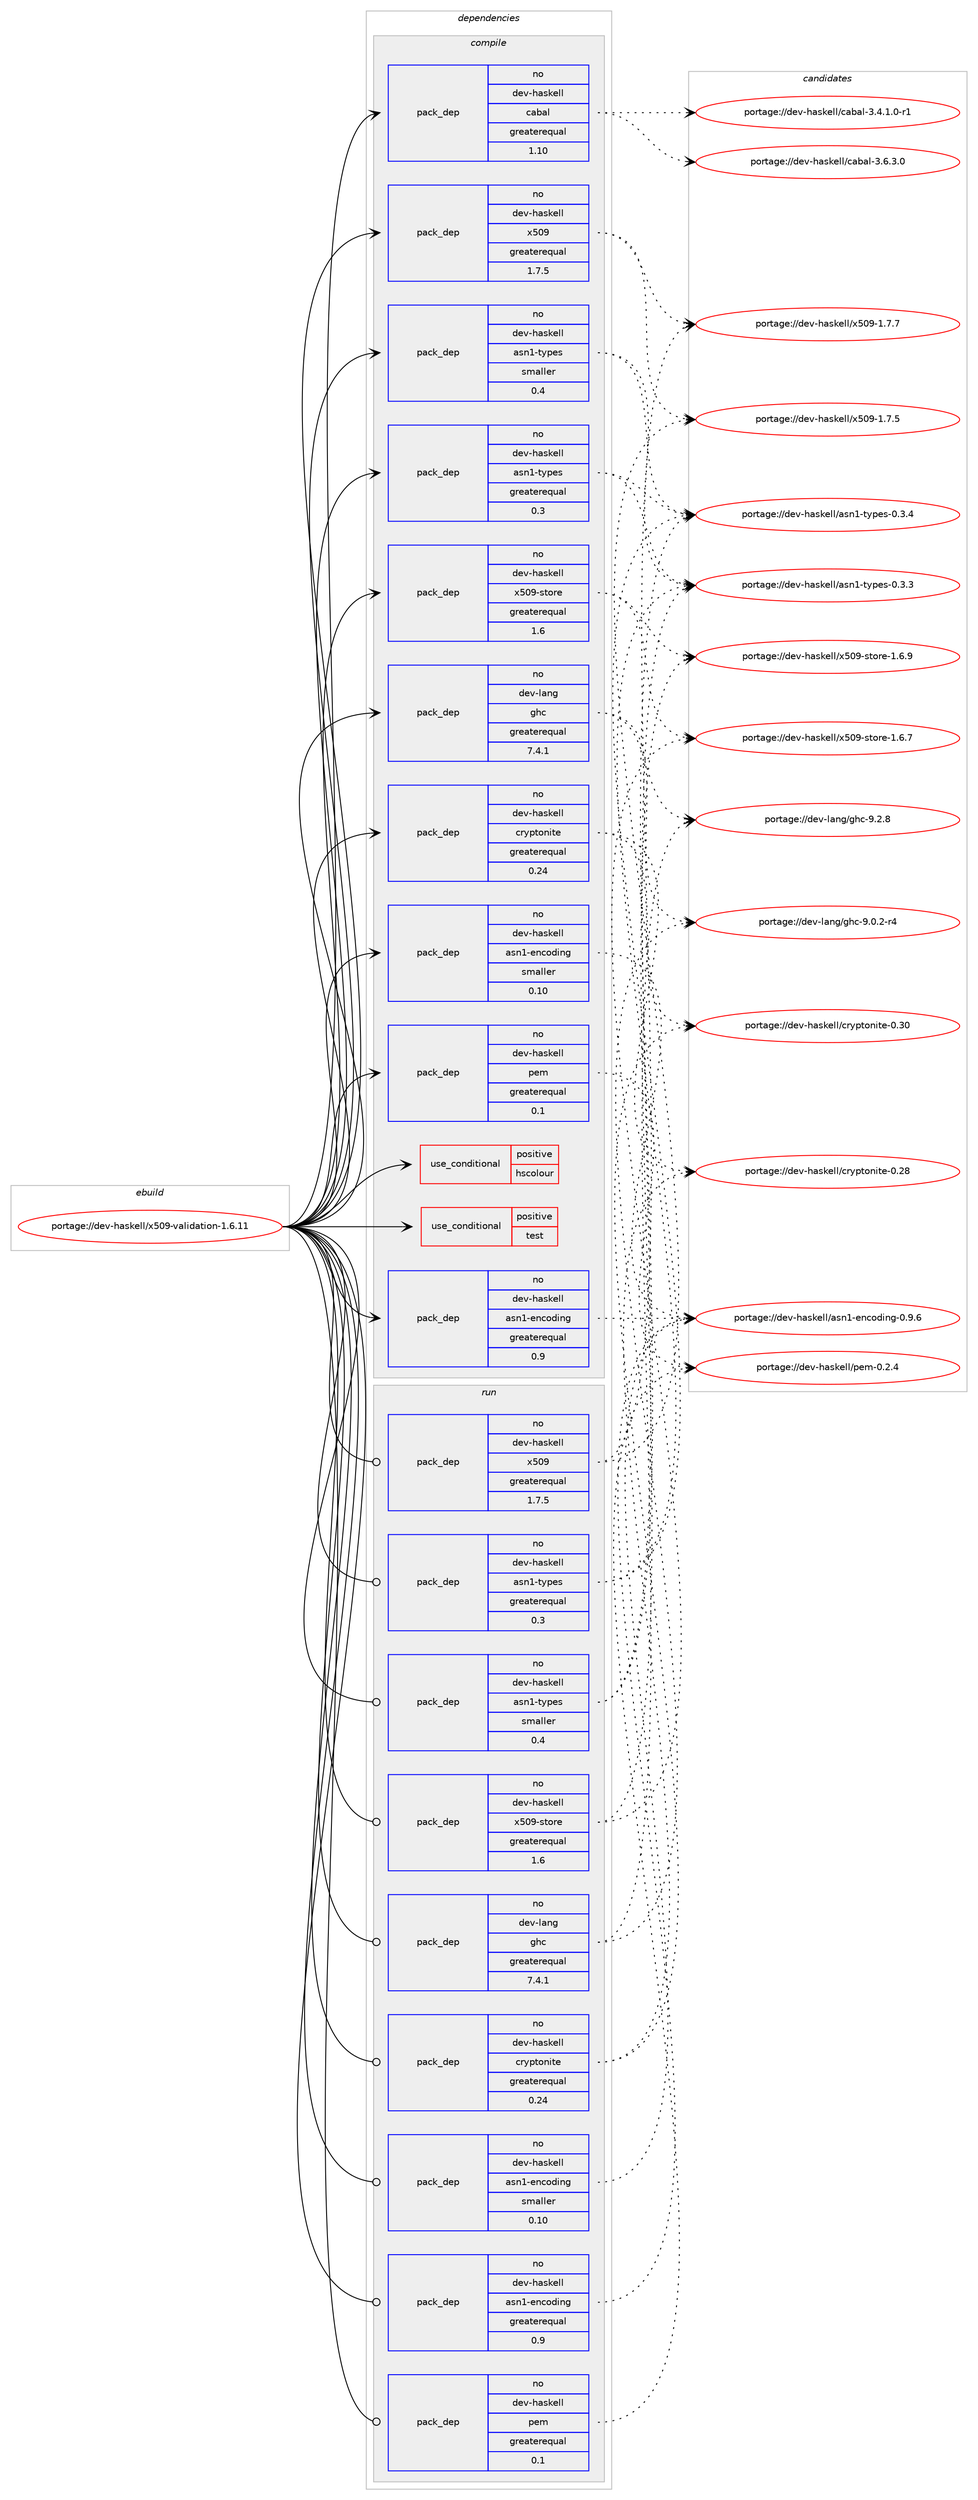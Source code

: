 digraph prolog {

# *************
# Graph options
# *************

newrank=true;
concentrate=true;
compound=true;
graph [rankdir=LR,fontname=Helvetica,fontsize=10,ranksep=1.5];#, ranksep=2.5, nodesep=0.2];
edge  [arrowhead=vee];
node  [fontname=Helvetica,fontsize=10];

# **********
# The ebuild
# **********

subgraph cluster_leftcol {
color=gray;
rank=same;
label=<<i>ebuild</i>>;
id [label="portage://dev-haskell/x509-validation-1.6.11", color=red, width=4, href="../dev-haskell/x509-validation-1.6.11.svg"];
}

# ****************
# The dependencies
# ****************

subgraph cluster_midcol {
color=gray;
label=<<i>dependencies</i>>;
subgraph cluster_compile {
fillcolor="#eeeeee";
style=filled;
label=<<i>compile</i>>;
subgraph cond20733 {
dependency46026 [label=<<TABLE BORDER="0" CELLBORDER="1" CELLSPACING="0" CELLPADDING="4"><TR><TD ROWSPAN="3" CELLPADDING="10">use_conditional</TD></TR><TR><TD>positive</TD></TR><TR><TD>hscolour</TD></TR></TABLE>>, shape=none, color=red];
# *** BEGIN UNKNOWN DEPENDENCY TYPE (TODO) ***
# dependency46026 -> package_dependency(portage://dev-haskell/x509-validation-1.6.11,install,no,dev-haskell,hscolour,none,[,,],[],[])
# *** END UNKNOWN DEPENDENCY TYPE (TODO) ***

}
id:e -> dependency46026:w [weight=20,style="solid",arrowhead="vee"];
subgraph cond20734 {
dependency46027 [label=<<TABLE BORDER="0" CELLBORDER="1" CELLSPACING="0" CELLPADDING="4"><TR><TD ROWSPAN="3" CELLPADDING="10">use_conditional</TD></TR><TR><TD>positive</TD></TR><TR><TD>test</TD></TR></TABLE>>, shape=none, color=red];
# *** BEGIN UNKNOWN DEPENDENCY TYPE (TODO) ***
# dependency46027 -> package_dependency(portage://dev-haskell/x509-validation-1.6.11,install,no,dev-haskell,tasty,none,[,,],[],[])
# *** END UNKNOWN DEPENDENCY TYPE (TODO) ***

# *** BEGIN UNKNOWN DEPENDENCY TYPE (TODO) ***
# dependency46027 -> package_dependency(portage://dev-haskell/x509-validation-1.6.11,install,no,dev-haskell,tasty-hunit,none,[,,],[],[])
# *** END UNKNOWN DEPENDENCY TYPE (TODO) ***

}
id:e -> dependency46027:w [weight=20,style="solid",arrowhead="vee"];
subgraph pack24269 {
dependency46028 [label=<<TABLE BORDER="0" CELLBORDER="1" CELLSPACING="0" CELLPADDING="4" WIDTH="220"><TR><TD ROWSPAN="6" CELLPADDING="30">pack_dep</TD></TR><TR><TD WIDTH="110">no</TD></TR><TR><TD>dev-haskell</TD></TR><TR><TD>asn1-encoding</TD></TR><TR><TD>greaterequal</TD></TR><TR><TD>0.9</TD></TR></TABLE>>, shape=none, color=blue];
}
id:e -> dependency46028:w [weight=20,style="solid",arrowhead="vee"];
subgraph pack24270 {
dependency46029 [label=<<TABLE BORDER="0" CELLBORDER="1" CELLSPACING="0" CELLPADDING="4" WIDTH="220"><TR><TD ROWSPAN="6" CELLPADDING="30">pack_dep</TD></TR><TR><TD WIDTH="110">no</TD></TR><TR><TD>dev-haskell</TD></TR><TR><TD>asn1-encoding</TD></TR><TR><TD>smaller</TD></TR><TR><TD>0.10</TD></TR></TABLE>>, shape=none, color=blue];
}
id:e -> dependency46029:w [weight=20,style="solid",arrowhead="vee"];
subgraph pack24271 {
dependency46030 [label=<<TABLE BORDER="0" CELLBORDER="1" CELLSPACING="0" CELLPADDING="4" WIDTH="220"><TR><TD ROWSPAN="6" CELLPADDING="30">pack_dep</TD></TR><TR><TD WIDTH="110">no</TD></TR><TR><TD>dev-haskell</TD></TR><TR><TD>asn1-types</TD></TR><TR><TD>greaterequal</TD></TR><TR><TD>0.3</TD></TR></TABLE>>, shape=none, color=blue];
}
id:e -> dependency46030:w [weight=20,style="solid",arrowhead="vee"];
subgraph pack24272 {
dependency46031 [label=<<TABLE BORDER="0" CELLBORDER="1" CELLSPACING="0" CELLPADDING="4" WIDTH="220"><TR><TD ROWSPAN="6" CELLPADDING="30">pack_dep</TD></TR><TR><TD WIDTH="110">no</TD></TR><TR><TD>dev-haskell</TD></TR><TR><TD>asn1-types</TD></TR><TR><TD>smaller</TD></TR><TR><TD>0.4</TD></TR></TABLE>>, shape=none, color=blue];
}
id:e -> dependency46031:w [weight=20,style="solid",arrowhead="vee"];
subgraph pack24273 {
dependency46032 [label=<<TABLE BORDER="0" CELLBORDER="1" CELLSPACING="0" CELLPADDING="4" WIDTH="220"><TR><TD ROWSPAN="6" CELLPADDING="30">pack_dep</TD></TR><TR><TD WIDTH="110">no</TD></TR><TR><TD>dev-haskell</TD></TR><TR><TD>cabal</TD></TR><TR><TD>greaterequal</TD></TR><TR><TD>1.10</TD></TR></TABLE>>, shape=none, color=blue];
}
id:e -> dependency46032:w [weight=20,style="solid",arrowhead="vee"];
subgraph pack24274 {
dependency46033 [label=<<TABLE BORDER="0" CELLBORDER="1" CELLSPACING="0" CELLPADDING="4" WIDTH="220"><TR><TD ROWSPAN="6" CELLPADDING="30">pack_dep</TD></TR><TR><TD WIDTH="110">no</TD></TR><TR><TD>dev-haskell</TD></TR><TR><TD>cryptonite</TD></TR><TR><TD>greaterequal</TD></TR><TR><TD>0.24</TD></TR></TABLE>>, shape=none, color=blue];
}
id:e -> dependency46033:w [weight=20,style="solid",arrowhead="vee"];
# *** BEGIN UNKNOWN DEPENDENCY TYPE (TODO) ***
# id -> package_dependency(portage://dev-haskell/x509-validation-1.6.11,install,no,dev-haskell,data-default-class,none,[,,],any_same_slot,[use(optenable(profile),none)])
# *** END UNKNOWN DEPENDENCY TYPE (TODO) ***

# *** BEGIN UNKNOWN DEPENDENCY TYPE (TODO) ***
# id -> package_dependency(portage://dev-haskell/x509-validation-1.6.11,install,no,dev-haskell,hourglass,none,[,,],any_same_slot,[use(optenable(profile),none)])
# *** END UNKNOWN DEPENDENCY TYPE (TODO) ***

# *** BEGIN UNKNOWN DEPENDENCY TYPE (TODO) ***
# id -> package_dependency(portage://dev-haskell/x509-validation-1.6.11,install,no,dev-haskell,memory,none,[,,],any_same_slot,[use(optenable(profile),none)])
# *** END UNKNOWN DEPENDENCY TYPE (TODO) ***

# *** BEGIN UNKNOWN DEPENDENCY TYPE (TODO) ***
# id -> package_dependency(portage://dev-haskell/x509-validation-1.6.11,install,no,dev-haskell,mtl,none,[,,],any_same_slot,[use(optenable(profile),none)])
# *** END UNKNOWN DEPENDENCY TYPE (TODO) ***

subgraph pack24275 {
dependency46034 [label=<<TABLE BORDER="0" CELLBORDER="1" CELLSPACING="0" CELLPADDING="4" WIDTH="220"><TR><TD ROWSPAN="6" CELLPADDING="30">pack_dep</TD></TR><TR><TD WIDTH="110">no</TD></TR><TR><TD>dev-haskell</TD></TR><TR><TD>pem</TD></TR><TR><TD>greaterequal</TD></TR><TR><TD>0.1</TD></TR></TABLE>>, shape=none, color=blue];
}
id:e -> dependency46034:w [weight=20,style="solid",arrowhead="vee"];
subgraph pack24276 {
dependency46035 [label=<<TABLE BORDER="0" CELLBORDER="1" CELLSPACING="0" CELLPADDING="4" WIDTH="220"><TR><TD ROWSPAN="6" CELLPADDING="30">pack_dep</TD></TR><TR><TD WIDTH="110">no</TD></TR><TR><TD>dev-haskell</TD></TR><TR><TD>x509</TD></TR><TR><TD>greaterequal</TD></TR><TR><TD>1.7.5</TD></TR></TABLE>>, shape=none, color=blue];
}
id:e -> dependency46035:w [weight=20,style="solid",arrowhead="vee"];
subgraph pack24277 {
dependency46036 [label=<<TABLE BORDER="0" CELLBORDER="1" CELLSPACING="0" CELLPADDING="4" WIDTH="220"><TR><TD ROWSPAN="6" CELLPADDING="30">pack_dep</TD></TR><TR><TD WIDTH="110">no</TD></TR><TR><TD>dev-haskell</TD></TR><TR><TD>x509-store</TD></TR><TR><TD>greaterequal</TD></TR><TR><TD>1.6</TD></TR></TABLE>>, shape=none, color=blue];
}
id:e -> dependency46036:w [weight=20,style="solid",arrowhead="vee"];
subgraph pack24278 {
dependency46037 [label=<<TABLE BORDER="0" CELLBORDER="1" CELLSPACING="0" CELLPADDING="4" WIDTH="220"><TR><TD ROWSPAN="6" CELLPADDING="30">pack_dep</TD></TR><TR><TD WIDTH="110">no</TD></TR><TR><TD>dev-lang</TD></TR><TR><TD>ghc</TD></TR><TR><TD>greaterequal</TD></TR><TR><TD>7.4.1</TD></TR></TABLE>>, shape=none, color=blue];
}
id:e -> dependency46037:w [weight=20,style="solid",arrowhead="vee"];
}
subgraph cluster_compileandrun {
fillcolor="#eeeeee";
style=filled;
label=<<i>compile and run</i>>;
}
subgraph cluster_run {
fillcolor="#eeeeee";
style=filled;
label=<<i>run</i>>;
subgraph pack24279 {
dependency46038 [label=<<TABLE BORDER="0" CELLBORDER="1" CELLSPACING="0" CELLPADDING="4" WIDTH="220"><TR><TD ROWSPAN="6" CELLPADDING="30">pack_dep</TD></TR><TR><TD WIDTH="110">no</TD></TR><TR><TD>dev-haskell</TD></TR><TR><TD>asn1-encoding</TD></TR><TR><TD>greaterequal</TD></TR><TR><TD>0.9</TD></TR></TABLE>>, shape=none, color=blue];
}
id:e -> dependency46038:w [weight=20,style="solid",arrowhead="odot"];
subgraph pack24280 {
dependency46039 [label=<<TABLE BORDER="0" CELLBORDER="1" CELLSPACING="0" CELLPADDING="4" WIDTH="220"><TR><TD ROWSPAN="6" CELLPADDING="30">pack_dep</TD></TR><TR><TD WIDTH="110">no</TD></TR><TR><TD>dev-haskell</TD></TR><TR><TD>asn1-encoding</TD></TR><TR><TD>smaller</TD></TR><TR><TD>0.10</TD></TR></TABLE>>, shape=none, color=blue];
}
id:e -> dependency46039:w [weight=20,style="solid",arrowhead="odot"];
subgraph pack24281 {
dependency46040 [label=<<TABLE BORDER="0" CELLBORDER="1" CELLSPACING="0" CELLPADDING="4" WIDTH="220"><TR><TD ROWSPAN="6" CELLPADDING="30">pack_dep</TD></TR><TR><TD WIDTH="110">no</TD></TR><TR><TD>dev-haskell</TD></TR><TR><TD>asn1-types</TD></TR><TR><TD>greaterequal</TD></TR><TR><TD>0.3</TD></TR></TABLE>>, shape=none, color=blue];
}
id:e -> dependency46040:w [weight=20,style="solid",arrowhead="odot"];
subgraph pack24282 {
dependency46041 [label=<<TABLE BORDER="0" CELLBORDER="1" CELLSPACING="0" CELLPADDING="4" WIDTH="220"><TR><TD ROWSPAN="6" CELLPADDING="30">pack_dep</TD></TR><TR><TD WIDTH="110">no</TD></TR><TR><TD>dev-haskell</TD></TR><TR><TD>asn1-types</TD></TR><TR><TD>smaller</TD></TR><TR><TD>0.4</TD></TR></TABLE>>, shape=none, color=blue];
}
id:e -> dependency46041:w [weight=20,style="solid",arrowhead="odot"];
subgraph pack24283 {
dependency46042 [label=<<TABLE BORDER="0" CELLBORDER="1" CELLSPACING="0" CELLPADDING="4" WIDTH="220"><TR><TD ROWSPAN="6" CELLPADDING="30">pack_dep</TD></TR><TR><TD WIDTH="110">no</TD></TR><TR><TD>dev-haskell</TD></TR><TR><TD>cryptonite</TD></TR><TR><TD>greaterequal</TD></TR><TR><TD>0.24</TD></TR></TABLE>>, shape=none, color=blue];
}
id:e -> dependency46042:w [weight=20,style="solid",arrowhead="odot"];
# *** BEGIN UNKNOWN DEPENDENCY TYPE (TODO) ***
# id -> package_dependency(portage://dev-haskell/x509-validation-1.6.11,run,no,dev-haskell,data-default-class,none,[,,],any_same_slot,[use(optenable(profile),none)])
# *** END UNKNOWN DEPENDENCY TYPE (TODO) ***

# *** BEGIN UNKNOWN DEPENDENCY TYPE (TODO) ***
# id -> package_dependency(portage://dev-haskell/x509-validation-1.6.11,run,no,dev-haskell,hourglass,none,[,,],any_same_slot,[use(optenable(profile),none)])
# *** END UNKNOWN DEPENDENCY TYPE (TODO) ***

# *** BEGIN UNKNOWN DEPENDENCY TYPE (TODO) ***
# id -> package_dependency(portage://dev-haskell/x509-validation-1.6.11,run,no,dev-haskell,memory,none,[,,],any_same_slot,[use(optenable(profile),none)])
# *** END UNKNOWN DEPENDENCY TYPE (TODO) ***

# *** BEGIN UNKNOWN DEPENDENCY TYPE (TODO) ***
# id -> package_dependency(portage://dev-haskell/x509-validation-1.6.11,run,no,dev-haskell,mtl,none,[,,],any_same_slot,[use(optenable(profile),none)])
# *** END UNKNOWN DEPENDENCY TYPE (TODO) ***

subgraph pack24284 {
dependency46043 [label=<<TABLE BORDER="0" CELLBORDER="1" CELLSPACING="0" CELLPADDING="4" WIDTH="220"><TR><TD ROWSPAN="6" CELLPADDING="30">pack_dep</TD></TR><TR><TD WIDTH="110">no</TD></TR><TR><TD>dev-haskell</TD></TR><TR><TD>pem</TD></TR><TR><TD>greaterequal</TD></TR><TR><TD>0.1</TD></TR></TABLE>>, shape=none, color=blue];
}
id:e -> dependency46043:w [weight=20,style="solid",arrowhead="odot"];
subgraph pack24285 {
dependency46044 [label=<<TABLE BORDER="0" CELLBORDER="1" CELLSPACING="0" CELLPADDING="4" WIDTH="220"><TR><TD ROWSPAN="6" CELLPADDING="30">pack_dep</TD></TR><TR><TD WIDTH="110">no</TD></TR><TR><TD>dev-haskell</TD></TR><TR><TD>x509</TD></TR><TR><TD>greaterequal</TD></TR><TR><TD>1.7.5</TD></TR></TABLE>>, shape=none, color=blue];
}
id:e -> dependency46044:w [weight=20,style="solid",arrowhead="odot"];
subgraph pack24286 {
dependency46045 [label=<<TABLE BORDER="0" CELLBORDER="1" CELLSPACING="0" CELLPADDING="4" WIDTH="220"><TR><TD ROWSPAN="6" CELLPADDING="30">pack_dep</TD></TR><TR><TD WIDTH="110">no</TD></TR><TR><TD>dev-haskell</TD></TR><TR><TD>x509-store</TD></TR><TR><TD>greaterequal</TD></TR><TR><TD>1.6</TD></TR></TABLE>>, shape=none, color=blue];
}
id:e -> dependency46045:w [weight=20,style="solid",arrowhead="odot"];
subgraph pack24287 {
dependency46046 [label=<<TABLE BORDER="0" CELLBORDER="1" CELLSPACING="0" CELLPADDING="4" WIDTH="220"><TR><TD ROWSPAN="6" CELLPADDING="30">pack_dep</TD></TR><TR><TD WIDTH="110">no</TD></TR><TR><TD>dev-lang</TD></TR><TR><TD>ghc</TD></TR><TR><TD>greaterequal</TD></TR><TR><TD>7.4.1</TD></TR></TABLE>>, shape=none, color=blue];
}
id:e -> dependency46046:w [weight=20,style="solid",arrowhead="odot"];
# *** BEGIN UNKNOWN DEPENDENCY TYPE (TODO) ***
# id -> package_dependency(portage://dev-haskell/x509-validation-1.6.11,run,no,dev-lang,ghc,none,[,,],any_same_slot,[use(optenable(profile),none)])
# *** END UNKNOWN DEPENDENCY TYPE (TODO) ***

}
}

# **************
# The candidates
# **************

subgraph cluster_choices {
rank=same;
color=gray;
label=<<i>candidates</i>>;

subgraph choice24269 {
color=black;
nodesep=1;
choice10010111845104971151071011081084797115110494510111099111100105110103454846574654 [label="portage://dev-haskell/asn1-encoding-0.9.6", color=red, width=4,href="../dev-haskell/asn1-encoding-0.9.6.svg"];
dependency46028:e -> choice10010111845104971151071011081084797115110494510111099111100105110103454846574654:w [style=dotted,weight="100"];
}
subgraph choice24270 {
color=black;
nodesep=1;
choice10010111845104971151071011081084797115110494510111099111100105110103454846574654 [label="portage://dev-haskell/asn1-encoding-0.9.6", color=red, width=4,href="../dev-haskell/asn1-encoding-0.9.6.svg"];
dependency46029:e -> choice10010111845104971151071011081084797115110494510111099111100105110103454846574654:w [style=dotted,weight="100"];
}
subgraph choice24271 {
color=black;
nodesep=1;
choice100101118451049711510710110810847971151104945116121112101115454846514651 [label="portage://dev-haskell/asn1-types-0.3.3", color=red, width=4,href="../dev-haskell/asn1-types-0.3.3.svg"];
choice100101118451049711510710110810847971151104945116121112101115454846514652 [label="portage://dev-haskell/asn1-types-0.3.4", color=red, width=4,href="../dev-haskell/asn1-types-0.3.4.svg"];
dependency46030:e -> choice100101118451049711510710110810847971151104945116121112101115454846514651:w [style=dotted,weight="100"];
dependency46030:e -> choice100101118451049711510710110810847971151104945116121112101115454846514652:w [style=dotted,weight="100"];
}
subgraph choice24272 {
color=black;
nodesep=1;
choice100101118451049711510710110810847971151104945116121112101115454846514651 [label="portage://dev-haskell/asn1-types-0.3.3", color=red, width=4,href="../dev-haskell/asn1-types-0.3.3.svg"];
choice100101118451049711510710110810847971151104945116121112101115454846514652 [label="portage://dev-haskell/asn1-types-0.3.4", color=red, width=4,href="../dev-haskell/asn1-types-0.3.4.svg"];
dependency46031:e -> choice100101118451049711510710110810847971151104945116121112101115454846514651:w [style=dotted,weight="100"];
dependency46031:e -> choice100101118451049711510710110810847971151104945116121112101115454846514652:w [style=dotted,weight="100"];
}
subgraph choice24273 {
color=black;
nodesep=1;
choice1001011184510497115107101108108479997989710845514652464946484511449 [label="portage://dev-haskell/cabal-3.4.1.0-r1", color=red, width=4,href="../dev-haskell/cabal-3.4.1.0-r1.svg"];
choice100101118451049711510710110810847999798971084551465446514648 [label="portage://dev-haskell/cabal-3.6.3.0", color=red, width=4,href="../dev-haskell/cabal-3.6.3.0.svg"];
dependency46032:e -> choice1001011184510497115107101108108479997989710845514652464946484511449:w [style=dotted,weight="100"];
dependency46032:e -> choice100101118451049711510710110810847999798971084551465446514648:w [style=dotted,weight="100"];
}
subgraph choice24274 {
color=black;
nodesep=1;
choice100101118451049711510710110810847991141211121161111101051161014548465056 [label="portage://dev-haskell/cryptonite-0.28", color=red, width=4,href="../dev-haskell/cryptonite-0.28.svg"];
choice100101118451049711510710110810847991141211121161111101051161014548465148 [label="portage://dev-haskell/cryptonite-0.30", color=red, width=4,href="../dev-haskell/cryptonite-0.30.svg"];
dependency46033:e -> choice100101118451049711510710110810847991141211121161111101051161014548465056:w [style=dotted,weight="100"];
dependency46033:e -> choice100101118451049711510710110810847991141211121161111101051161014548465148:w [style=dotted,weight="100"];
}
subgraph choice24275 {
color=black;
nodesep=1;
choice100101118451049711510710110810847112101109454846504652 [label="portage://dev-haskell/pem-0.2.4", color=red, width=4,href="../dev-haskell/pem-0.2.4.svg"];
dependency46034:e -> choice100101118451049711510710110810847112101109454846504652:w [style=dotted,weight="100"];
}
subgraph choice24276 {
color=black;
nodesep=1;
choice100101118451049711510710110810847120534857454946554653 [label="portage://dev-haskell/x509-1.7.5", color=red, width=4,href="../dev-haskell/x509-1.7.5.svg"];
choice100101118451049711510710110810847120534857454946554655 [label="portage://dev-haskell/x509-1.7.7", color=red, width=4,href="../dev-haskell/x509-1.7.7.svg"];
dependency46035:e -> choice100101118451049711510710110810847120534857454946554653:w [style=dotted,weight="100"];
dependency46035:e -> choice100101118451049711510710110810847120534857454946554655:w [style=dotted,weight="100"];
}
subgraph choice24277 {
color=black;
nodesep=1;
choice10010111845104971151071011081084712053485745115116111114101454946544655 [label="portage://dev-haskell/x509-store-1.6.7", color=red, width=4,href="../dev-haskell/x509-store-1.6.7.svg"];
choice10010111845104971151071011081084712053485745115116111114101454946544657 [label="portage://dev-haskell/x509-store-1.6.9", color=red, width=4,href="../dev-haskell/x509-store-1.6.9.svg"];
dependency46036:e -> choice10010111845104971151071011081084712053485745115116111114101454946544655:w [style=dotted,weight="100"];
dependency46036:e -> choice10010111845104971151071011081084712053485745115116111114101454946544657:w [style=dotted,weight="100"];
}
subgraph choice24278 {
color=black;
nodesep=1;
choice100101118451089711010347103104994557464846504511452 [label="portage://dev-lang/ghc-9.0.2-r4", color=red, width=4,href="../dev-lang/ghc-9.0.2-r4.svg"];
choice10010111845108971101034710310499455746504656 [label="portage://dev-lang/ghc-9.2.8", color=red, width=4,href="../dev-lang/ghc-9.2.8.svg"];
dependency46037:e -> choice100101118451089711010347103104994557464846504511452:w [style=dotted,weight="100"];
dependency46037:e -> choice10010111845108971101034710310499455746504656:w [style=dotted,weight="100"];
}
subgraph choice24279 {
color=black;
nodesep=1;
choice10010111845104971151071011081084797115110494510111099111100105110103454846574654 [label="portage://dev-haskell/asn1-encoding-0.9.6", color=red, width=4,href="../dev-haskell/asn1-encoding-0.9.6.svg"];
dependency46038:e -> choice10010111845104971151071011081084797115110494510111099111100105110103454846574654:w [style=dotted,weight="100"];
}
subgraph choice24280 {
color=black;
nodesep=1;
choice10010111845104971151071011081084797115110494510111099111100105110103454846574654 [label="portage://dev-haskell/asn1-encoding-0.9.6", color=red, width=4,href="../dev-haskell/asn1-encoding-0.9.6.svg"];
dependency46039:e -> choice10010111845104971151071011081084797115110494510111099111100105110103454846574654:w [style=dotted,weight="100"];
}
subgraph choice24281 {
color=black;
nodesep=1;
choice100101118451049711510710110810847971151104945116121112101115454846514651 [label="portage://dev-haskell/asn1-types-0.3.3", color=red, width=4,href="../dev-haskell/asn1-types-0.3.3.svg"];
choice100101118451049711510710110810847971151104945116121112101115454846514652 [label="portage://dev-haskell/asn1-types-0.3.4", color=red, width=4,href="../dev-haskell/asn1-types-0.3.4.svg"];
dependency46040:e -> choice100101118451049711510710110810847971151104945116121112101115454846514651:w [style=dotted,weight="100"];
dependency46040:e -> choice100101118451049711510710110810847971151104945116121112101115454846514652:w [style=dotted,weight="100"];
}
subgraph choice24282 {
color=black;
nodesep=1;
choice100101118451049711510710110810847971151104945116121112101115454846514651 [label="portage://dev-haskell/asn1-types-0.3.3", color=red, width=4,href="../dev-haskell/asn1-types-0.3.3.svg"];
choice100101118451049711510710110810847971151104945116121112101115454846514652 [label="portage://dev-haskell/asn1-types-0.3.4", color=red, width=4,href="../dev-haskell/asn1-types-0.3.4.svg"];
dependency46041:e -> choice100101118451049711510710110810847971151104945116121112101115454846514651:w [style=dotted,weight="100"];
dependency46041:e -> choice100101118451049711510710110810847971151104945116121112101115454846514652:w [style=dotted,weight="100"];
}
subgraph choice24283 {
color=black;
nodesep=1;
choice100101118451049711510710110810847991141211121161111101051161014548465056 [label="portage://dev-haskell/cryptonite-0.28", color=red, width=4,href="../dev-haskell/cryptonite-0.28.svg"];
choice100101118451049711510710110810847991141211121161111101051161014548465148 [label="portage://dev-haskell/cryptonite-0.30", color=red, width=4,href="../dev-haskell/cryptonite-0.30.svg"];
dependency46042:e -> choice100101118451049711510710110810847991141211121161111101051161014548465056:w [style=dotted,weight="100"];
dependency46042:e -> choice100101118451049711510710110810847991141211121161111101051161014548465148:w [style=dotted,weight="100"];
}
subgraph choice24284 {
color=black;
nodesep=1;
choice100101118451049711510710110810847112101109454846504652 [label="portage://dev-haskell/pem-0.2.4", color=red, width=4,href="../dev-haskell/pem-0.2.4.svg"];
dependency46043:e -> choice100101118451049711510710110810847112101109454846504652:w [style=dotted,weight="100"];
}
subgraph choice24285 {
color=black;
nodesep=1;
choice100101118451049711510710110810847120534857454946554653 [label="portage://dev-haskell/x509-1.7.5", color=red, width=4,href="../dev-haskell/x509-1.7.5.svg"];
choice100101118451049711510710110810847120534857454946554655 [label="portage://dev-haskell/x509-1.7.7", color=red, width=4,href="../dev-haskell/x509-1.7.7.svg"];
dependency46044:e -> choice100101118451049711510710110810847120534857454946554653:w [style=dotted,weight="100"];
dependency46044:e -> choice100101118451049711510710110810847120534857454946554655:w [style=dotted,weight="100"];
}
subgraph choice24286 {
color=black;
nodesep=1;
choice10010111845104971151071011081084712053485745115116111114101454946544655 [label="portage://dev-haskell/x509-store-1.6.7", color=red, width=4,href="../dev-haskell/x509-store-1.6.7.svg"];
choice10010111845104971151071011081084712053485745115116111114101454946544657 [label="portage://dev-haskell/x509-store-1.6.9", color=red, width=4,href="../dev-haskell/x509-store-1.6.9.svg"];
dependency46045:e -> choice10010111845104971151071011081084712053485745115116111114101454946544655:w [style=dotted,weight="100"];
dependency46045:e -> choice10010111845104971151071011081084712053485745115116111114101454946544657:w [style=dotted,weight="100"];
}
subgraph choice24287 {
color=black;
nodesep=1;
choice100101118451089711010347103104994557464846504511452 [label="portage://dev-lang/ghc-9.0.2-r4", color=red, width=4,href="../dev-lang/ghc-9.0.2-r4.svg"];
choice10010111845108971101034710310499455746504656 [label="portage://dev-lang/ghc-9.2.8", color=red, width=4,href="../dev-lang/ghc-9.2.8.svg"];
dependency46046:e -> choice100101118451089711010347103104994557464846504511452:w [style=dotted,weight="100"];
dependency46046:e -> choice10010111845108971101034710310499455746504656:w [style=dotted,weight="100"];
}
}

}

